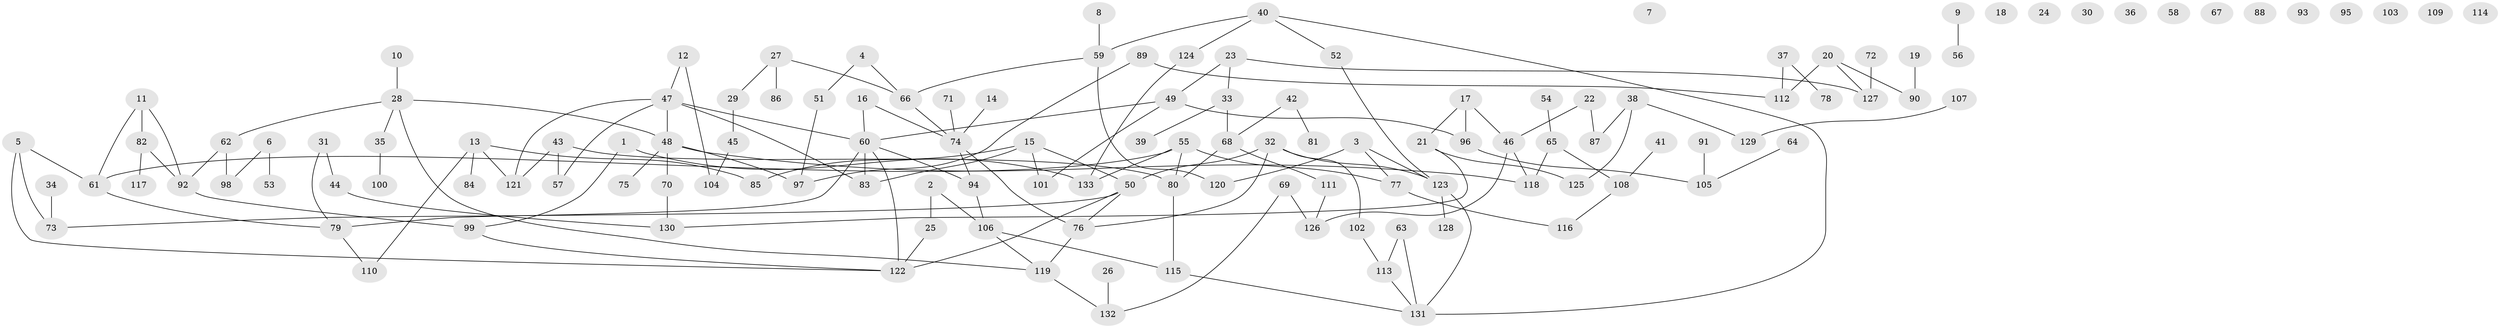 // Generated by graph-tools (version 1.1) at 2025/49/03/09/25 03:49:03]
// undirected, 133 vertices, 157 edges
graph export_dot {
graph [start="1"]
  node [color=gray90,style=filled];
  1;
  2;
  3;
  4;
  5;
  6;
  7;
  8;
  9;
  10;
  11;
  12;
  13;
  14;
  15;
  16;
  17;
  18;
  19;
  20;
  21;
  22;
  23;
  24;
  25;
  26;
  27;
  28;
  29;
  30;
  31;
  32;
  33;
  34;
  35;
  36;
  37;
  38;
  39;
  40;
  41;
  42;
  43;
  44;
  45;
  46;
  47;
  48;
  49;
  50;
  51;
  52;
  53;
  54;
  55;
  56;
  57;
  58;
  59;
  60;
  61;
  62;
  63;
  64;
  65;
  66;
  67;
  68;
  69;
  70;
  71;
  72;
  73;
  74;
  75;
  76;
  77;
  78;
  79;
  80;
  81;
  82;
  83;
  84;
  85;
  86;
  87;
  88;
  89;
  90;
  91;
  92;
  93;
  94;
  95;
  96;
  97;
  98;
  99;
  100;
  101;
  102;
  103;
  104;
  105;
  106;
  107;
  108;
  109;
  110;
  111;
  112;
  113;
  114;
  115;
  116;
  117;
  118;
  119;
  120;
  121;
  122;
  123;
  124;
  125;
  126;
  127;
  128;
  129;
  130;
  131;
  132;
  133;
  1 -- 99;
  1 -- 133;
  2 -- 25;
  2 -- 106;
  3 -- 77;
  3 -- 120;
  3 -- 123;
  4 -- 51;
  4 -- 66;
  5 -- 61;
  5 -- 73;
  5 -- 122;
  6 -- 53;
  6 -- 98;
  8 -- 59;
  9 -- 56;
  10 -- 28;
  11 -- 61;
  11 -- 82;
  11 -- 92;
  12 -- 47;
  12 -- 104;
  13 -- 84;
  13 -- 85;
  13 -- 110;
  13 -- 121;
  14 -- 74;
  15 -- 50;
  15 -- 83;
  15 -- 85;
  15 -- 101;
  16 -- 60;
  16 -- 74;
  17 -- 21;
  17 -- 46;
  17 -- 96;
  19 -- 90;
  20 -- 90;
  20 -- 112;
  20 -- 127;
  21 -- 125;
  21 -- 130;
  22 -- 46;
  22 -- 87;
  23 -- 33;
  23 -- 49;
  23 -- 127;
  25 -- 122;
  26 -- 132;
  27 -- 29;
  27 -- 66;
  27 -- 86;
  28 -- 35;
  28 -- 48;
  28 -- 62;
  28 -- 119;
  29 -- 45;
  31 -- 44;
  31 -- 79;
  32 -- 50;
  32 -- 76;
  32 -- 102;
  32 -- 123;
  33 -- 39;
  33 -- 68;
  34 -- 73;
  35 -- 100;
  37 -- 78;
  37 -- 112;
  38 -- 87;
  38 -- 125;
  38 -- 129;
  40 -- 52;
  40 -- 59;
  40 -- 124;
  40 -- 131;
  41 -- 108;
  42 -- 68;
  42 -- 81;
  43 -- 57;
  43 -- 80;
  43 -- 121;
  44 -- 130;
  45 -- 104;
  46 -- 118;
  46 -- 126;
  47 -- 48;
  47 -- 57;
  47 -- 60;
  47 -- 83;
  47 -- 121;
  48 -- 70;
  48 -- 75;
  48 -- 97;
  48 -- 118;
  49 -- 60;
  49 -- 96;
  49 -- 101;
  50 -- 73;
  50 -- 76;
  50 -- 122;
  51 -- 97;
  52 -- 123;
  54 -- 65;
  55 -- 61;
  55 -- 77;
  55 -- 80;
  55 -- 133;
  59 -- 66;
  59 -- 120;
  60 -- 79;
  60 -- 83;
  60 -- 94;
  60 -- 122;
  61 -- 79;
  62 -- 92;
  62 -- 98;
  63 -- 113;
  63 -- 131;
  64 -- 105;
  65 -- 108;
  65 -- 118;
  66 -- 74;
  68 -- 80;
  68 -- 111;
  69 -- 126;
  69 -- 132;
  70 -- 130;
  71 -- 74;
  72 -- 127;
  74 -- 76;
  74 -- 94;
  76 -- 119;
  77 -- 116;
  79 -- 110;
  80 -- 115;
  82 -- 92;
  82 -- 117;
  89 -- 97;
  89 -- 112;
  91 -- 105;
  92 -- 99;
  94 -- 106;
  96 -- 105;
  99 -- 122;
  102 -- 113;
  106 -- 115;
  106 -- 119;
  107 -- 129;
  108 -- 116;
  111 -- 126;
  113 -- 131;
  115 -- 131;
  119 -- 132;
  123 -- 128;
  123 -- 131;
  124 -- 133;
}
